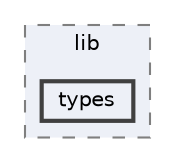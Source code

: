 digraph "types"
{
 // INTERACTIVE_SVG=YES
 // LATEX_PDF_SIZE
  bgcolor="transparent";
  edge [fontname=Helvetica,fontsize=10,labelfontname=Helvetica,labelfontsize=10];
  node [fontname=Helvetica,fontsize=10,shape=box,height=0.2,width=0.4];
  compound=true
  subgraph clusterdir_fd760f831daa3877311dcb9a87056f09 {
    graph [ bgcolor="#edf0f7", pencolor="grey50", label="lib", fontname=Helvetica,fontsize=10 style="filled,dashed", URL="dir_fd760f831daa3877311dcb9a87056f09.html",tooltip=""]
  dir_ff830352a5cae99f0f9af3fb5a4e20ca [label="types", fillcolor="#edf0f7", color="grey25", style="filled,bold", URL="dir_ff830352a5cae99f0f9af3fb5a4e20ca.html",tooltip=""];
  }
}
